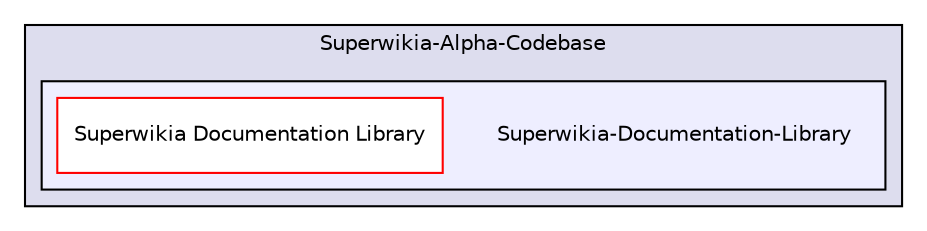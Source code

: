 digraph "Superwikia-Alpha-Codebase/Superwikia-Documentation-Library" {
  compound=true
  node [ fontsize="10", fontname="Helvetica"];
  edge [ labelfontsize="10", labelfontname="Helvetica"];
  subgraph clusterdir_abb85f728e7f8f1d0a345892cc77a7bd {
    graph [ bgcolor="#ddddee", pencolor="black", label="Superwikia-Alpha-Codebase" fontname="Helvetica", fontsize="10", URL="dir_abb85f728e7f8f1d0a345892cc77a7bd.html"]
  subgraph clusterdir_7439a56fb14a77c8004dc3ef7118cf6a {
    graph [ bgcolor="#eeeeff", pencolor="black", label="" URL="dir_7439a56fb14a77c8004dc3ef7118cf6a.html"];
    dir_7439a56fb14a77c8004dc3ef7118cf6a [shape=plaintext label="Superwikia-Documentation-Library"];
    dir_112d5142b4f05e8052401605fb977884 [shape=box label="Superwikia Documentation Library" color="red" fillcolor="white" style="filled" URL="dir_112d5142b4f05e8052401605fb977884.html"];
  }
  }
}
